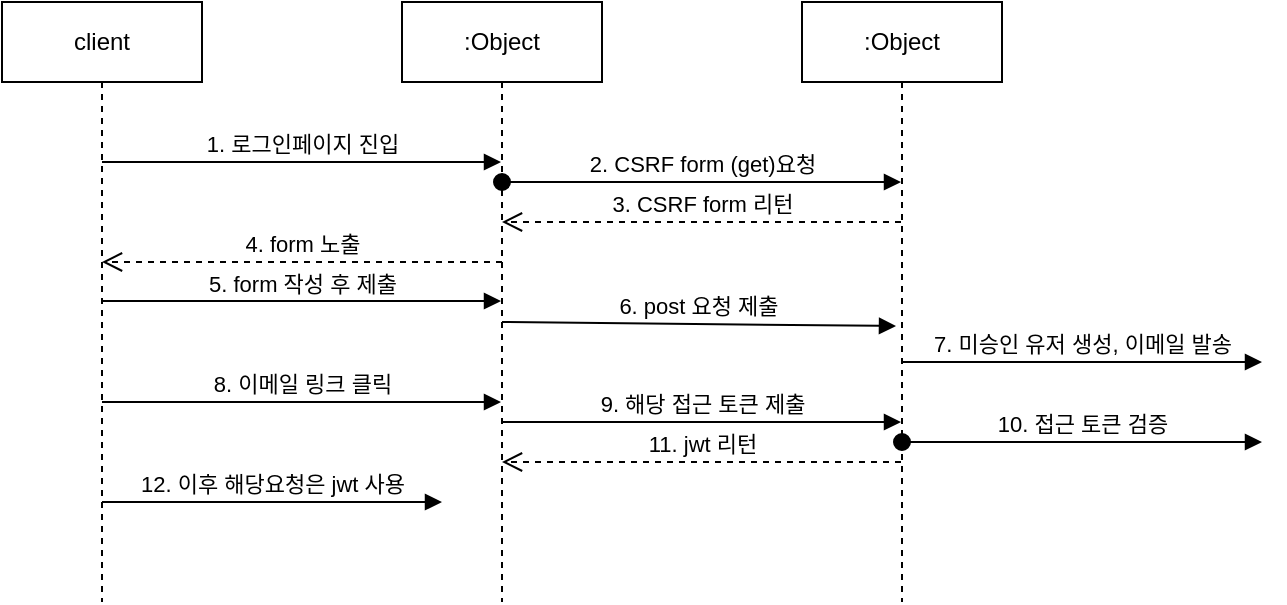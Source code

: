 <mxfile version="14.8.0" type="github"><diagram id="Jgk38pfxdJtiFcZ5yn6M" name="Page-1"><mxGraphModel dx="792" dy="820" grid="1" gridSize="10" guides="1" tooltips="1" connect="1" arrows="1" fold="1" page="1" pageScale="1" pageWidth="827" pageHeight="1169" math="0" shadow="0"><root><mxCell id="0"/><mxCell id="1" parent="0"/><mxCell id="o56xG5UXfOQHKPNp7Cv3-1" value="&lt;div&gt;client&lt;/div&gt;" style="shape=umlLifeline;perimeter=lifelinePerimeter;whiteSpace=wrap;html=1;container=1;collapsible=0;recursiveResize=0;outlineConnect=0;" vertex="1" parent="1"><mxGeometry x="80" y="80" width="100" height="300" as="geometry"/></mxCell><mxCell id="o56xG5UXfOQHKPNp7Cv3-5" value=":Object" style="shape=umlLifeline;perimeter=lifelinePerimeter;whiteSpace=wrap;html=1;container=1;collapsible=0;recursiveResize=0;outlineConnect=0;" vertex="1" parent="1"><mxGeometry x="280" y="80" width="100" height="300" as="geometry"/></mxCell><mxCell id="o56xG5UXfOQHKPNp7Cv3-6" value=":Object" style="shape=umlLifeline;perimeter=lifelinePerimeter;whiteSpace=wrap;html=1;container=1;collapsible=0;recursiveResize=0;outlineConnect=0;" vertex="1" parent="1"><mxGeometry x="480" y="80" width="100" height="300" as="geometry"/></mxCell><mxCell id="o56xG5UXfOQHKPNp7Cv3-7" value="1. 로그인페이지 진입" style="html=1;verticalAlign=bottom;endArrow=block;" edge="1" parent="1" target="o56xG5UXfOQHKPNp7Cv3-5"><mxGeometry width="80" relative="1" as="geometry"><mxPoint x="130" y="160" as="sourcePoint"/><mxPoint x="210" y="160" as="targetPoint"/></mxGeometry></mxCell><mxCell id="o56xG5UXfOQHKPNp7Cv3-8" value="2. CSRF form (get)요청" style="html=1;verticalAlign=bottom;startArrow=oval;startFill=1;endArrow=block;startSize=8;" edge="1" parent="1" target="o56xG5UXfOQHKPNp7Cv3-6"><mxGeometry width="60" relative="1" as="geometry"><mxPoint x="330" y="170" as="sourcePoint"/><mxPoint x="390" y="170" as="targetPoint"/></mxGeometry></mxCell><mxCell id="o56xG5UXfOQHKPNp7Cv3-9" value="3. CSRF form 리턴" style="html=1;verticalAlign=bottom;endArrow=open;dashed=1;endSize=8;" edge="1" parent="1" source="o56xG5UXfOQHKPNp7Cv3-6"><mxGeometry relative="1" as="geometry"><mxPoint x="410" y="190" as="sourcePoint"/><mxPoint x="330" y="190" as="targetPoint"/></mxGeometry></mxCell><mxCell id="o56xG5UXfOQHKPNp7Cv3-10" value="4. form 노출" style="html=1;verticalAlign=bottom;endArrow=open;dashed=1;endSize=8;" edge="1" parent="1" target="o56xG5UXfOQHKPNp7Cv3-1"><mxGeometry relative="1" as="geometry"><mxPoint x="330" y="210" as="sourcePoint"/><mxPoint x="250" y="210" as="targetPoint"/></mxGeometry></mxCell><mxCell id="o56xG5UXfOQHKPNp7Cv3-11" value="5. form 작성 후 제출" style="html=1;verticalAlign=bottom;endArrow=block;" edge="1" parent="1" target="o56xG5UXfOQHKPNp7Cv3-5"><mxGeometry width="80" relative="1" as="geometry"><mxPoint x="130" y="229.5" as="sourcePoint"/><mxPoint x="320" y="230" as="targetPoint"/></mxGeometry></mxCell><mxCell id="o56xG5UXfOQHKPNp7Cv3-12" value="6. post 요청 제출" style="html=1;verticalAlign=bottom;endArrow=block;entryX=0.47;entryY=0.54;entryDx=0;entryDy=0;entryPerimeter=0;" edge="1" parent="1" target="o56xG5UXfOQHKPNp7Cv3-6"><mxGeometry width="80" relative="1" as="geometry"><mxPoint x="330" y="240" as="sourcePoint"/><mxPoint x="410" y="240" as="targetPoint"/></mxGeometry></mxCell><mxCell id="o56xG5UXfOQHKPNp7Cv3-13" value="7. 미승인 유저 생성, 이메일 발송" style="html=1;verticalAlign=bottom;endArrow=block;" edge="1" parent="1"><mxGeometry width="80" relative="1" as="geometry"><mxPoint x="530" y="260" as="sourcePoint"/><mxPoint x="710" y="260" as="targetPoint"/></mxGeometry></mxCell><mxCell id="o56xG5UXfOQHKPNp7Cv3-14" value="8. 이메일 링크 클릭" style="html=1;verticalAlign=bottom;endArrow=block;" edge="1" parent="1" target="o56xG5UXfOQHKPNp7Cv3-5"><mxGeometry width="80" relative="1" as="geometry"><mxPoint x="130" y="280" as="sourcePoint"/><mxPoint x="210" y="280" as="targetPoint"/></mxGeometry></mxCell><mxCell id="o56xG5UXfOQHKPNp7Cv3-16" value="9. 해당 접근 토큰 제출" style="html=1;verticalAlign=bottom;endArrow=block;" edge="1" parent="1" target="o56xG5UXfOQHKPNp7Cv3-6"><mxGeometry width="80" relative="1" as="geometry"><mxPoint x="330" y="290" as="sourcePoint"/><mxPoint x="410" y="290" as="targetPoint"/></mxGeometry></mxCell><mxCell id="o56xG5UXfOQHKPNp7Cv3-17" value="11. jwt 리턴" style="html=1;verticalAlign=bottom;endArrow=open;dashed=1;endSize=8;" edge="1" parent="1" source="o56xG5UXfOQHKPNp7Cv3-6"><mxGeometry relative="1" as="geometry"><mxPoint x="410" y="310" as="sourcePoint"/><mxPoint x="330" y="310" as="targetPoint"/></mxGeometry></mxCell><mxCell id="o56xG5UXfOQHKPNp7Cv3-18" value="10. 접근 토큰 검증" style="html=1;verticalAlign=bottom;startArrow=oval;startFill=1;endArrow=block;startSize=8;" edge="1" parent="1"><mxGeometry width="60" relative="1" as="geometry"><mxPoint x="530" y="300" as="sourcePoint"/><mxPoint x="710" y="300" as="targetPoint"/></mxGeometry></mxCell><mxCell id="o56xG5UXfOQHKPNp7Cv3-20" value="12. 이후 해당요청은 jwt 사용" style="html=1;verticalAlign=bottom;endArrow=block;" edge="1" parent="1"><mxGeometry width="80" relative="1" as="geometry"><mxPoint x="130" y="330" as="sourcePoint"/><mxPoint x="300" y="330" as="targetPoint"/></mxGeometry></mxCell></root></mxGraphModel></diagram></mxfile>